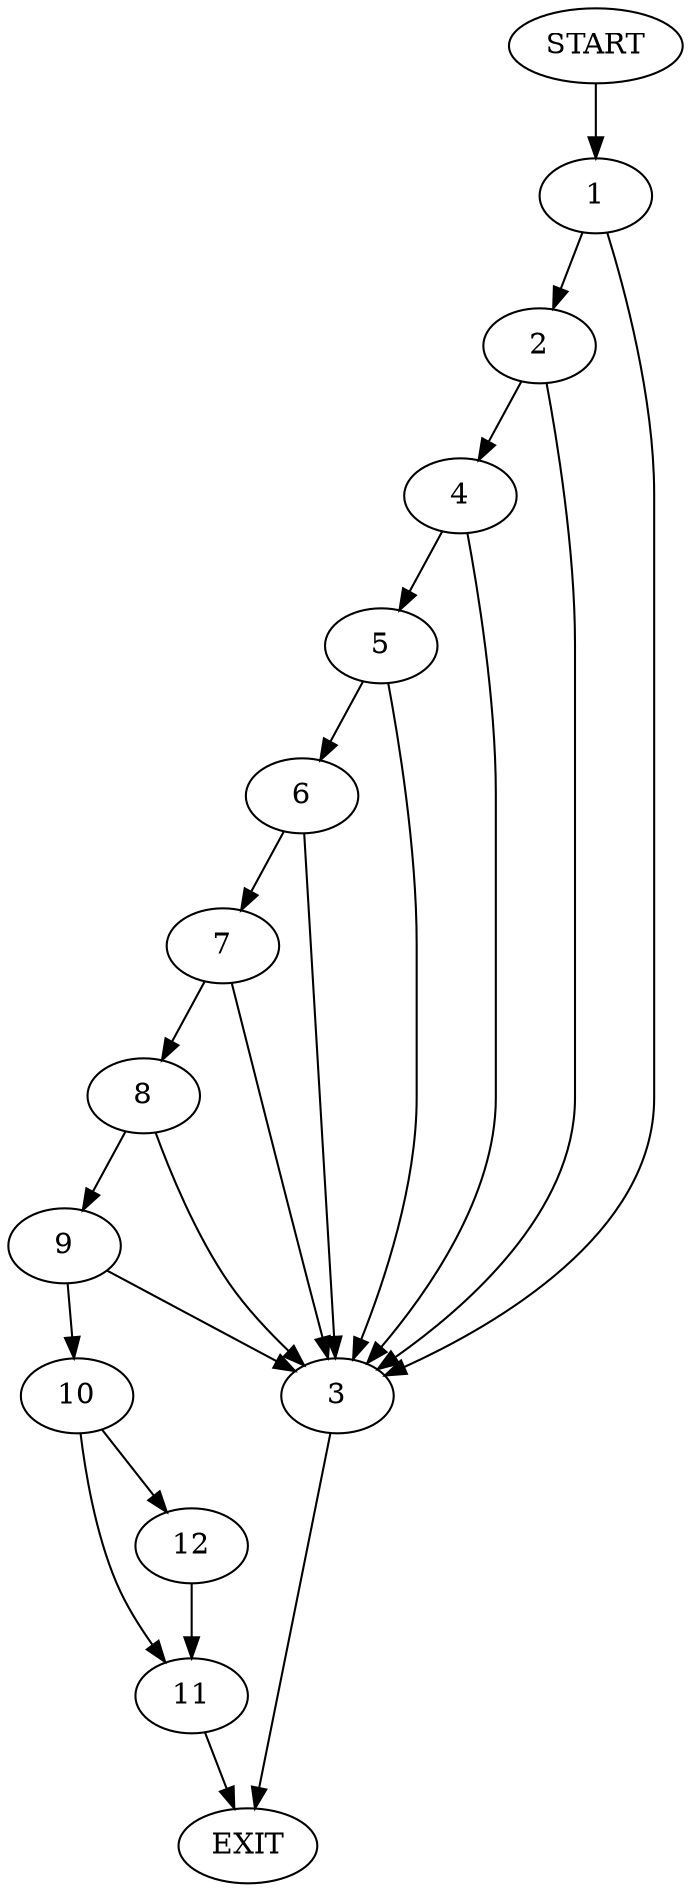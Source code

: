 digraph {
0 [label="START"]
13 [label="EXIT"]
0 -> 1
1 -> 2
1 -> 3
2 -> 3
2 -> 4
3 -> 13
4 -> 5
4 -> 3
5 -> 6
5 -> 3
6 -> 7
6 -> 3
7 -> 3
7 -> 8
8 -> 9
8 -> 3
9 -> 3
9 -> 10
10 -> 11
10 -> 12
11 -> 13
12 -> 11
}
